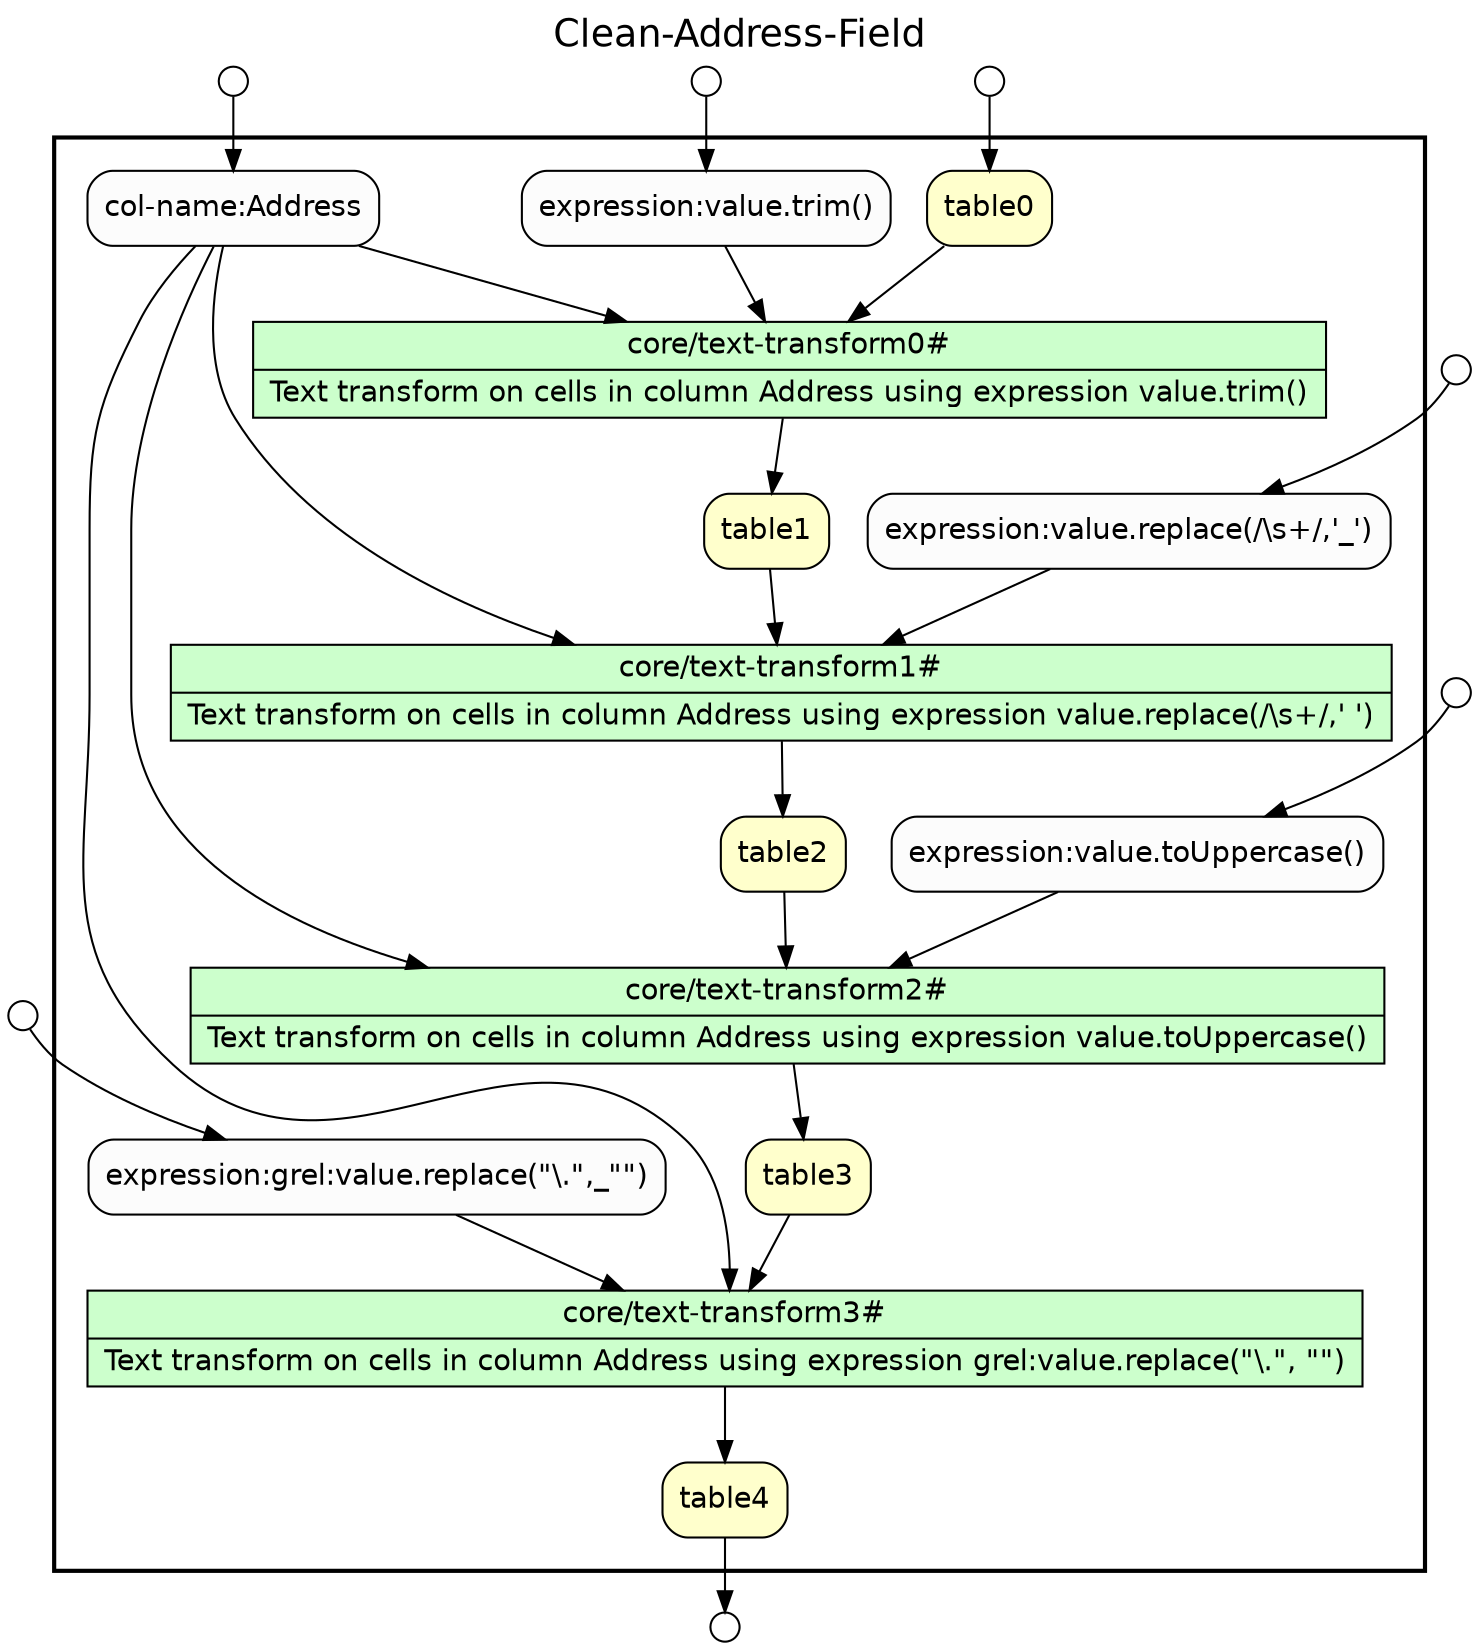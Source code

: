 /* Start of top-level graph */
digraph Workflow {
rankdir=TB

/* Title for graph */
fontname=Helvetica; fontsize=18; labelloc=t
label="Clean-Address-Field"

/* Start of double cluster for drawing box around nodes in workflow */
subgraph cluster_workflow_box_outer { label=""; color=black; penwidth=2
subgraph cluster_workflow_box_inner { label=""; penwidth=0

/* Style for nodes representing atomic programs in workflow */
node[shape=box style=filled fillcolor="#CCFFCC" peripheries=1 fontname=Helvetica]

/* Nodes representing atomic programs in workflow */
"core/text-transform0#" [shape=record rankdir=LR label="{<f0> core/text-transform0# |<f1> Text transform on cells in column Address using expression value.trim()}"];
"core/text-transform1#" [shape=record rankdir=LR label="{<f0> core/text-transform1# |<f1> Text transform on cells in column Address using expression value.replace(/\\s+/,' ')}"];
"core/text-transform2#" [shape=record rankdir=LR label="{<f0> core/text-transform2# |<f1> Text transform on cells in column Address using expression value.toUppercase()}"];
"core/text-transform3#" [shape=record rankdir=LR label="{<f0> core/text-transform3# |<f1> Text transform on cells in column Address using expression grel\:value.replace(\"\\.\", \"\")}"];

/* Style for nodes representing non-parameter data channels in workflow */
node[shape=box style="rounded,filled" fillcolor="#FFFFCC" peripheries=1 fontname=Helvetica]

/* Nodes for non-parameter data channels in workflow */
table4
table0
table1
table2
table3

/* Style for nodes representing parameter channels in workflow */
node[shape=box style="rounded,filled" fillcolor="#FCFCFC" peripheries=1 fontname=Helvetica]

/* Nodes representing parameter channels in workflow */
"col-name:Address"
"expression:value.trim()"
"expression:value.replace(/\\s+/,'_')"
"expression:value.toUppercase()"
"expression:grel:value.replace(\"\\.\",_\"\")"

/* Edges representing connections between programs and channels */
"core/text-transform0#" -> table1
"col-name:Address" -> "core/text-transform0#"
"expression:value.trim()" -> "core/text-transform0#"
table0 -> "core/text-transform0#"
"core/text-transform1#" -> table2
"col-name:Address" -> "core/text-transform1#"
"expression:value.replace(/\\s+/,'_')" -> "core/text-transform1#"
table1 -> "core/text-transform1#"
"core/text-transform2#" -> table3
"col-name:Address" -> "core/text-transform2#"
"expression:value.toUppercase()" -> "core/text-transform2#"
table2 -> "core/text-transform2#"
"core/text-transform3#" -> table4
"col-name:Address" -> "core/text-transform3#"
"expression:grel:value.replace(\"\\.\",_\"\")" -> "core/text-transform3#"
table3 -> "core/text-transform3#"

/* End of double cluster for drawing box around nodes in workflow */
}}

/* Style for nodes representing workflow input ports */
node[shape=circle style="rounded,filled" fillcolor="#FFFFFF" peripheries=1 fontname=Helvetica width=0.2]

/* Nodes representing workflow input ports */
"col-name:Address_input_port" [label=""]
"expression:value.toUppercase()_input_port" [label=""]
"expression:value.trim()_input_port" [label=""]
"expression:value.replace(/\\s+/,'_')_input_port" [label=""]
"expression:grel:value.replace(\"\\.\",_\"\")_input_port" [label=""]
table0_input_port [label=""]

/* Style for nodes representing workflow output ports */
node[shape=circle style="rounded,filled" fillcolor="#FFFFFF" peripheries=1 fontname=Helvetica width=0.2]

/* Nodes representing workflow output ports */
table4_output_port [label=""]

/* Edges from input ports to channels */
"col-name:Address_input_port" -> "col-name:Address"
"expression:value.toUppercase()_input_port" -> "expression:value.toUppercase()"
"expression:value.trim()_input_port" -> "expression:value.trim()"
"expression:value.replace(/\\s+/,'_')_input_port" -> "expression:value.replace(/\\s+/,'_')"
"expression:grel:value.replace(\"\\.\",_\"\")_input_port" -> "expression:grel:value.replace(\"\\.\",_\"\")"
table0_input_port -> table0

/* Edges from channels to output ports */
table4 -> table4_output_port

/* End of top-level graph */
}
